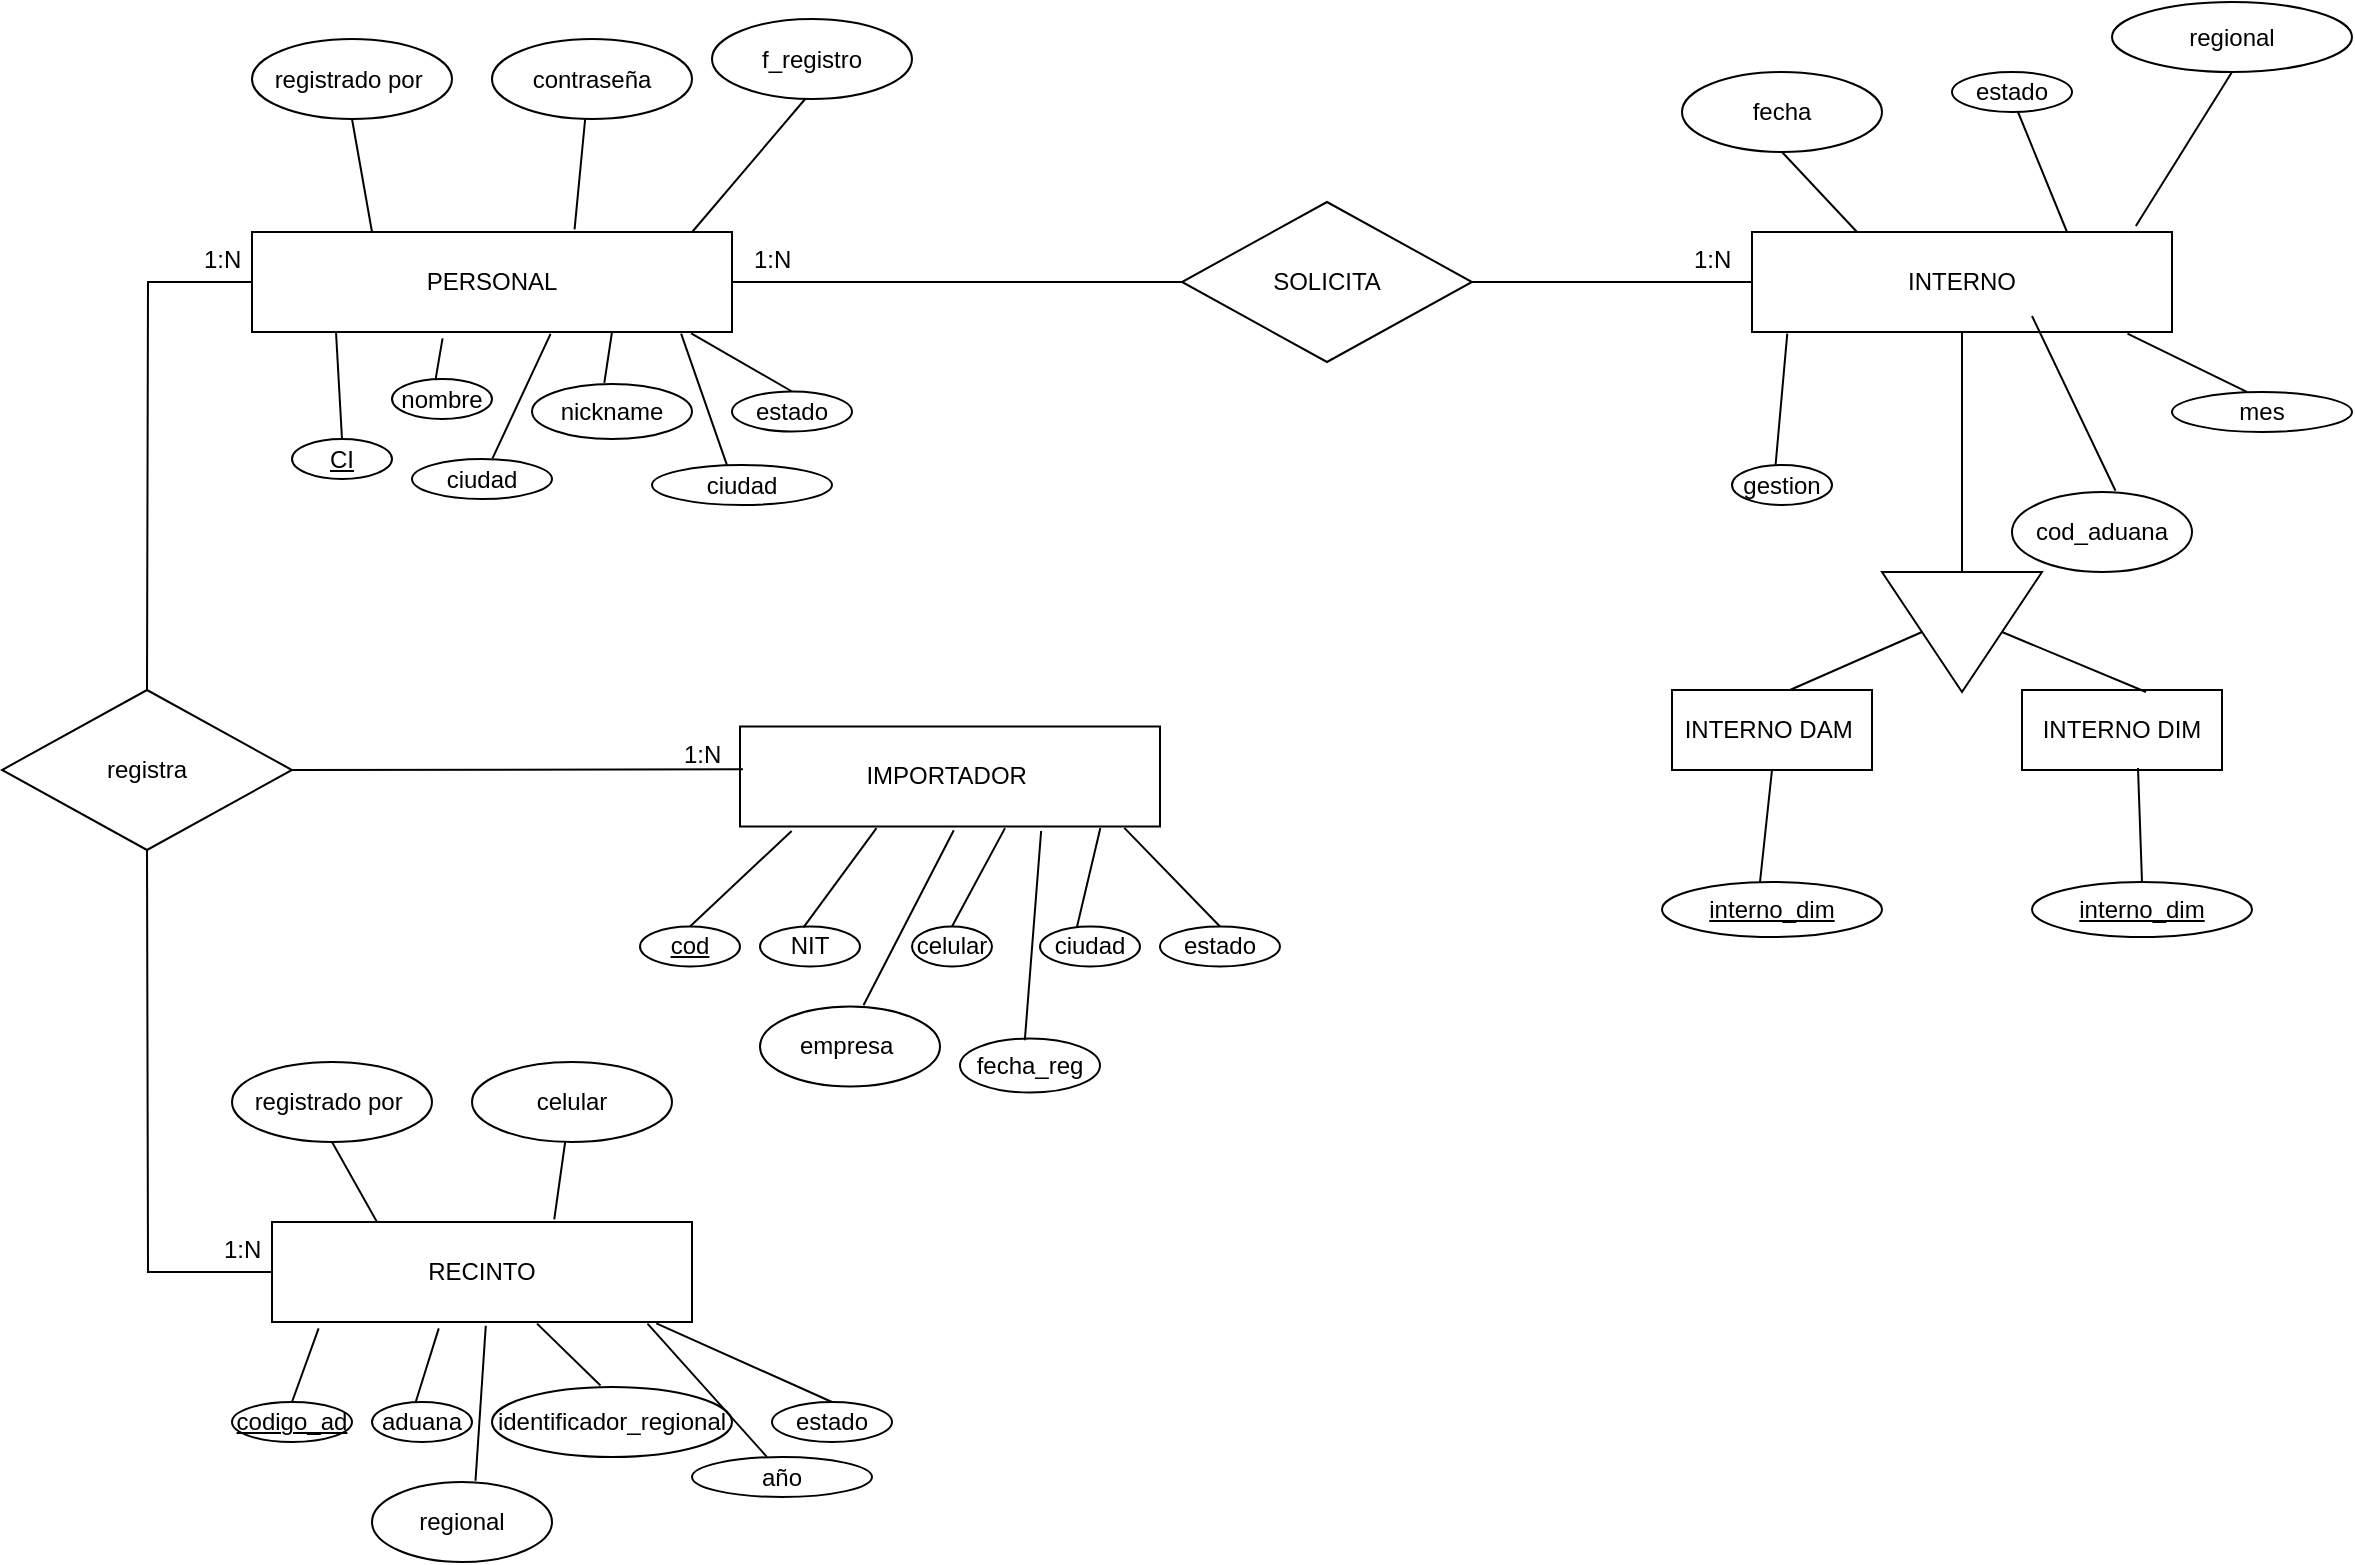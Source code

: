 <mxfile version="15.3.4" type="github">
  <diagram id="eF6zCIN66F8yAScpUu8c" name="Página-1">
    <mxGraphModel dx="2842" dy="896" grid="1" gridSize="10" guides="1" tooltips="1" connect="1" arrows="1" fold="1" page="1" pageScale="1" pageWidth="1169" pageHeight="827" math="0" shadow="0">
      <root>
        <mxCell id="0" />
        <mxCell id="1" parent="0" />
        <mxCell id="V5bInI9DAQoxp1icVXf5-1" value="PERSONAL" style="whiteSpace=wrap;html=1;align=center;hachureGap=4;pointerEvents=0;" parent="1" vertex="1">
          <mxGeometry x="70" y="145" width="240" height="50" as="geometry" />
        </mxCell>
        <mxCell id="V5bInI9DAQoxp1icVXf5-6" value="INTERNO DAM&amp;nbsp;" style="whiteSpace=wrap;html=1;align=center;hachureGap=4;pointerEvents=0;" parent="1" vertex="1">
          <mxGeometry x="780" y="374" width="100" height="40" as="geometry" />
        </mxCell>
        <mxCell id="V5bInI9DAQoxp1icVXf5-8" value="INTERNO DIM" style="whiteSpace=wrap;html=1;align=center;hachureGap=4;pointerEvents=0;" parent="1" vertex="1">
          <mxGeometry x="955" y="374" width="100" height="40" as="geometry" />
        </mxCell>
        <mxCell id="V5bInI9DAQoxp1icVXf5-10" value="SOLICITA" style="shape=rhombus;perimeter=rhombusPerimeter;whiteSpace=wrap;html=1;align=center;hachureGap=4;pointerEvents=0;" parent="1" vertex="1">
          <mxGeometry x="535" y="130" width="145" height="80" as="geometry" />
        </mxCell>
        <mxCell id="V5bInI9DAQoxp1icVXf5-14" value="" style="triangle;whiteSpace=wrap;html=1;hachureGap=4;pointerEvents=0;rotation=90;" parent="1" vertex="1">
          <mxGeometry x="895" y="305" width="60" height="80" as="geometry" />
        </mxCell>
        <mxCell id="eHHGy-pUTZd2FC8bIubL-1" value="CI" style="ellipse;whiteSpace=wrap;html=1;align=center;fontStyle=4;hachureGap=4;pointerEvents=0;" vertex="1" parent="1">
          <mxGeometry x="90" y="248.5" width="50" height="20" as="geometry" />
        </mxCell>
        <mxCell id="eHHGy-pUTZd2FC8bIubL-2" value="nombre" style="ellipse;whiteSpace=wrap;html=1;align=center;hachureGap=4;pointerEvents=0;" vertex="1" parent="1">
          <mxGeometry x="140" y="218.5" width="50" height="20" as="geometry" />
        </mxCell>
        <mxCell id="eHHGy-pUTZd2FC8bIubL-5" value="" style="endArrow=none;html=1;startSize=14;endSize=14;sourcePerimeterSpacing=8;targetPerimeterSpacing=8;exitX=0.5;exitY=0;exitDx=0;exitDy=0;entryX=0.175;entryY=1;entryDx=0;entryDy=0;entryPerimeter=0;" edge="1" parent="1" source="eHHGy-pUTZd2FC8bIubL-1" target="V5bInI9DAQoxp1icVXf5-1">
          <mxGeometry width="50" height="50" relative="1" as="geometry">
            <mxPoint x="120" y="208.5" as="sourcePoint" />
            <mxPoint x="130" y="190" as="targetPoint" />
          </mxGeometry>
        </mxCell>
        <mxCell id="eHHGy-pUTZd2FC8bIubL-6" value="nickname" style="ellipse;whiteSpace=wrap;html=1;align=center;hachureGap=4;pointerEvents=0;" vertex="1" parent="1">
          <mxGeometry x="210" y="221" width="80" height="27.5" as="geometry" />
        </mxCell>
        <mxCell id="eHHGy-pUTZd2FC8bIubL-9" value="estado" style="ellipse;whiteSpace=wrap;html=1;align=center;hachureGap=4;pointerEvents=0;" vertex="1" parent="1">
          <mxGeometry x="310" y="224.75" width="60" height="20" as="geometry" />
        </mxCell>
        <mxCell id="eHHGy-pUTZd2FC8bIubL-10" value="ciudad" style="ellipse;whiteSpace=wrap;html=1;align=center;hachureGap=4;pointerEvents=0;" vertex="1" parent="1">
          <mxGeometry x="150" y="258.5" width="70" height="20" as="geometry" />
        </mxCell>
        <mxCell id="eHHGy-pUTZd2FC8bIubL-11" value="ciudad" style="ellipse;whiteSpace=wrap;html=1;align=center;hachureGap=4;pointerEvents=0;" vertex="1" parent="1">
          <mxGeometry x="270" y="261.5" width="90" height="20" as="geometry" />
        </mxCell>
        <mxCell id="eHHGy-pUTZd2FC8bIubL-12" value="contraseña" style="ellipse;whiteSpace=wrap;html=1;align=center;hachureGap=4;pointerEvents=0;" vertex="1" parent="1">
          <mxGeometry x="190" y="48.5" width="100" height="40" as="geometry" />
        </mxCell>
        <mxCell id="eHHGy-pUTZd2FC8bIubL-13" value="registrado por&amp;nbsp;" style="ellipse;whiteSpace=wrap;html=1;align=center;hachureGap=4;pointerEvents=0;" vertex="1" parent="1">
          <mxGeometry x="70" y="48.5" width="100" height="40" as="geometry" />
        </mxCell>
        <mxCell id="eHHGy-pUTZd2FC8bIubL-16" value="" style="endArrow=none;html=1;startSize=14;endSize=14;sourcePerimeterSpacing=8;targetPerimeterSpacing=8;entryX=0.397;entryY=1.064;entryDx=0;entryDy=0;exitX=0.435;exitY=0.02;exitDx=0;exitDy=0;exitPerimeter=0;entryPerimeter=0;" edge="1" parent="1" source="eHHGy-pUTZd2FC8bIubL-2" target="V5bInI9DAQoxp1icVXf5-1">
          <mxGeometry width="50" height="50" relative="1" as="geometry">
            <mxPoint x="175" y="208.5" as="sourcePoint" />
            <mxPoint x="225" y="158.5" as="targetPoint" />
          </mxGeometry>
        </mxCell>
        <mxCell id="eHHGy-pUTZd2FC8bIubL-17" value="" style="endArrow=none;html=1;startSize=14;endSize=14;sourcePerimeterSpacing=8;targetPerimeterSpacing=8;entryX=0.75;entryY=1;entryDx=0;entryDy=0;exitX=0.452;exitY=-0.022;exitDx=0;exitDy=0;exitPerimeter=0;" edge="1" parent="1" source="eHHGy-pUTZd2FC8bIubL-6" target="V5bInI9DAQoxp1icVXf5-1">
          <mxGeometry width="50" height="50" relative="1" as="geometry">
            <mxPoint x="225" y="223.5" as="sourcePoint" />
            <mxPoint x="250" y="168.5" as="targetPoint" />
          </mxGeometry>
        </mxCell>
        <mxCell id="eHHGy-pUTZd2FC8bIubL-19" value="" style="endArrow=none;html=1;startSize=14;endSize=14;sourcePerimeterSpacing=8;targetPerimeterSpacing=8;entryX=0.915;entryY=1.014;entryDx=0;entryDy=0;entryPerimeter=0;exitX=0.5;exitY=0;exitDx=0;exitDy=0;" edge="1" parent="1" source="eHHGy-pUTZd2FC8bIubL-9" target="V5bInI9DAQoxp1icVXf5-1">
          <mxGeometry width="50" height="50" relative="1" as="geometry">
            <mxPoint x="320" y="218.5" as="sourcePoint" />
            <mxPoint x="291.6" y="159.2" as="targetPoint" />
          </mxGeometry>
        </mxCell>
        <mxCell id="eHHGy-pUTZd2FC8bIubL-20" value="" style="endArrow=none;html=1;startSize=14;endSize=14;sourcePerimeterSpacing=8;targetPerimeterSpacing=8;entryX=0.622;entryY=1.018;entryDx=0;entryDy=0;entryPerimeter=0;exitX=0.575;exitY=-0.015;exitDx=0;exitDy=0;exitPerimeter=0;" edge="1" parent="1" source="eHHGy-pUTZd2FC8bIubL-10" target="V5bInI9DAQoxp1icVXf5-1">
          <mxGeometry width="50" height="50" relative="1" as="geometry">
            <mxPoint x="186.85" y="258.5" as="sourcePoint" />
            <mxPoint x="220.0" y="188.78" as="targetPoint" />
          </mxGeometry>
        </mxCell>
        <mxCell id="eHHGy-pUTZd2FC8bIubL-22" value="" style="endArrow=none;html=1;startSize=14;endSize=14;sourcePerimeterSpacing=8;targetPerimeterSpacing=8;entryX=0.894;entryY=1.016;entryDx=0;entryDy=0;entryPerimeter=0;exitX=0.416;exitY=-0.004;exitDx=0;exitDy=0;exitPerimeter=0;" edge="1" parent="1" source="eHHGy-pUTZd2FC8bIubL-11" target="V5bInI9DAQoxp1icVXf5-1">
          <mxGeometry width="50" height="50" relative="1" as="geometry">
            <mxPoint x="340" y="268.5" as="sourcePoint" />
            <mxPoint x="373.15" y="198.78" as="targetPoint" />
          </mxGeometry>
        </mxCell>
        <mxCell id="eHHGy-pUTZd2FC8bIubL-23" value="" style="endArrow=none;html=1;startSize=14;endSize=14;sourcePerimeterSpacing=8;targetPerimeterSpacing=8;entryX=0.5;entryY=1;entryDx=0;entryDy=0;exitX=0.25;exitY=0;exitDx=0;exitDy=0;" edge="1" parent="1" source="V5bInI9DAQoxp1icVXf5-1" target="eHHGy-pUTZd2FC8bIubL-13">
          <mxGeometry width="50" height="50" relative="1" as="geometry">
            <mxPoint x="96.85" y="158.5" as="sourcePoint" />
            <mxPoint x="130.0" y="88.78" as="targetPoint" />
          </mxGeometry>
        </mxCell>
        <mxCell id="eHHGy-pUTZd2FC8bIubL-24" value="" style="endArrow=none;html=1;startSize=14;endSize=14;sourcePerimeterSpacing=8;targetPerimeterSpacing=8;entryX=0.858;entryY=1.014;entryDx=0;entryDy=0;entryPerimeter=0;exitX=0.672;exitY=-0.026;exitDx=0;exitDy=0;exitPerimeter=0;" edge="1" parent="1" source="V5bInI9DAQoxp1icVXf5-1">
          <mxGeometry width="50" height="50" relative="1" as="geometry">
            <mxPoint x="203.43" y="158.22" as="sourcePoint" />
            <mxPoint x="236.58" y="88.5" as="targetPoint" />
          </mxGeometry>
        </mxCell>
        <mxCell id="eHHGy-pUTZd2FC8bIubL-28" value="IMPORTADOR&amp;nbsp;" style="whiteSpace=wrap;html=1;align=center;hachureGap=4;pointerEvents=0;" vertex="1" parent="1">
          <mxGeometry x="314" y="392.25" width="210" height="50" as="geometry" />
        </mxCell>
        <mxCell id="eHHGy-pUTZd2FC8bIubL-29" value="cod" style="ellipse;whiteSpace=wrap;html=1;align=center;fontStyle=4;hachureGap=4;pointerEvents=0;" vertex="1" parent="1">
          <mxGeometry x="264" y="492.25" width="50" height="20" as="geometry" />
        </mxCell>
        <mxCell id="eHHGy-pUTZd2FC8bIubL-30" value="NIT" style="ellipse;whiteSpace=wrap;html=1;align=center;hachureGap=4;pointerEvents=0;" vertex="1" parent="1">
          <mxGeometry x="324" y="492.25" width="50" height="20" as="geometry" />
        </mxCell>
        <mxCell id="eHHGy-pUTZd2FC8bIubL-31" value="" style="endArrow=none;html=1;startSize=14;endSize=14;sourcePerimeterSpacing=8;targetPerimeterSpacing=8;exitX=0.5;exitY=0;exitDx=0;exitDy=0;entryX=0.123;entryY=1.045;entryDx=0;entryDy=0;entryPerimeter=0;" edge="1" parent="1" source="eHHGy-pUTZd2FC8bIubL-29" target="eHHGy-pUTZd2FC8bIubL-28">
          <mxGeometry width="50" height="50" relative="1" as="geometry">
            <mxPoint x="304" y="482.25" as="sourcePoint" />
            <mxPoint x="354" y="432.25" as="targetPoint" />
          </mxGeometry>
        </mxCell>
        <mxCell id="eHHGy-pUTZd2FC8bIubL-32" value="celular" style="ellipse;whiteSpace=wrap;html=1;align=center;hachureGap=4;pointerEvents=0;" vertex="1" parent="1">
          <mxGeometry x="400" y="492.25" width="40" height="20" as="geometry" />
        </mxCell>
        <mxCell id="eHHGy-pUTZd2FC8bIubL-33" value="ciudad" style="ellipse;whiteSpace=wrap;html=1;align=center;hachureGap=4;pointerEvents=0;" vertex="1" parent="1">
          <mxGeometry x="464" y="492.25" width="50" height="20" as="geometry" />
        </mxCell>
        <mxCell id="eHHGy-pUTZd2FC8bIubL-34" value="fecha_reg" style="ellipse;whiteSpace=wrap;html=1;align=center;hachureGap=4;pointerEvents=0;" vertex="1" parent="1">
          <mxGeometry x="424" y="548.25" width="70" height="27" as="geometry" />
        </mxCell>
        <mxCell id="eHHGy-pUTZd2FC8bIubL-35" value="estado" style="ellipse;whiteSpace=wrap;html=1;align=center;hachureGap=4;pointerEvents=0;" vertex="1" parent="1">
          <mxGeometry x="524" y="492.25" width="60" height="20" as="geometry" />
        </mxCell>
        <mxCell id="eHHGy-pUTZd2FC8bIubL-36" value="empresa&amp;nbsp;" style="ellipse;whiteSpace=wrap;html=1;align=center;hachureGap=4;pointerEvents=0;" vertex="1" parent="1">
          <mxGeometry x="324" y="532.25" width="90" height="40" as="geometry" />
        </mxCell>
        <mxCell id="eHHGy-pUTZd2FC8bIubL-38" value="" style="endArrow=none;html=1;startSize=14;endSize=14;sourcePerimeterSpacing=8;targetPerimeterSpacing=8;exitX=0.435;exitY=0.02;exitDx=0;exitDy=0;exitPerimeter=0;entryX=0.325;entryY=1.016;entryDx=0;entryDy=0;entryPerimeter=0;" edge="1" parent="1" source="eHHGy-pUTZd2FC8bIubL-30" target="eHHGy-pUTZd2FC8bIubL-28">
          <mxGeometry width="50" height="50" relative="1" as="geometry">
            <mxPoint x="359" y="482.25" as="sourcePoint" />
            <mxPoint x="409" y="432.25" as="targetPoint" />
          </mxGeometry>
        </mxCell>
        <mxCell id="eHHGy-pUTZd2FC8bIubL-39" value="" style="endArrow=none;html=1;startSize=14;endSize=14;sourcePerimeterSpacing=8;targetPerimeterSpacing=8;entryX=0.631;entryY=1.016;entryDx=0;entryDy=0;entryPerimeter=0;exitX=0.5;exitY=0;exitDx=0;exitDy=0;" edge="1" parent="1" target="eHHGy-pUTZd2FC8bIubL-28" source="eHHGy-pUTZd2FC8bIubL-32">
          <mxGeometry width="50" height="50" relative="1" as="geometry">
            <mxPoint x="409" y="497.25" as="sourcePoint" />
            <mxPoint x="434" y="442.25" as="targetPoint" />
          </mxGeometry>
        </mxCell>
        <mxCell id="eHHGy-pUTZd2FC8bIubL-40" value="" style="endArrow=none;html=1;startSize=14;endSize=14;sourcePerimeterSpacing=8;targetPerimeterSpacing=8;entryX=0.858;entryY=1.014;entryDx=0;entryDy=0;entryPerimeter=0;exitX=0.369;exitY=0.021;exitDx=0;exitDy=0;exitPerimeter=0;" edge="1" parent="1" source="eHHGy-pUTZd2FC8bIubL-33" target="eHHGy-pUTZd2FC8bIubL-28">
          <mxGeometry width="50" height="50" relative="1" as="geometry">
            <mxPoint x="424" y="491.25" as="sourcePoint" />
            <mxPoint x="386.03" y="432.25" as="targetPoint" />
          </mxGeometry>
        </mxCell>
        <mxCell id="eHHGy-pUTZd2FC8bIubL-41" value="" style="endArrow=none;html=1;startSize=14;endSize=14;sourcePerimeterSpacing=8;targetPerimeterSpacing=8;entryX=0.915;entryY=1.014;entryDx=0;entryDy=0;entryPerimeter=0;exitX=0.5;exitY=0;exitDx=0;exitDy=0;" edge="1" parent="1" source="eHHGy-pUTZd2FC8bIubL-35" target="eHHGy-pUTZd2FC8bIubL-28">
          <mxGeometry width="50" height="50" relative="1" as="geometry">
            <mxPoint x="504" y="492.25" as="sourcePoint" />
            <mxPoint x="475.6" y="432.95" as="targetPoint" />
          </mxGeometry>
        </mxCell>
        <mxCell id="eHHGy-pUTZd2FC8bIubL-42" value="" style="endArrow=none;html=1;startSize=14;endSize=14;sourcePerimeterSpacing=8;targetPerimeterSpacing=8;entryX=0.509;entryY=1.038;entryDx=0;entryDy=0;entryPerimeter=0;exitX=0.575;exitY=-0.015;exitDx=0;exitDy=0;exitPerimeter=0;" edge="1" parent="1" source="eHHGy-pUTZd2FC8bIubL-36" target="eHHGy-pUTZd2FC8bIubL-28">
          <mxGeometry width="50" height="50" relative="1" as="geometry">
            <mxPoint x="370.85" y="532.25" as="sourcePoint" />
            <mxPoint x="404.0" y="462.53" as="targetPoint" />
          </mxGeometry>
        </mxCell>
        <mxCell id="eHHGy-pUTZd2FC8bIubL-43" value="" style="endArrow=none;html=1;startSize=14;endSize=14;sourcePerimeterSpacing=8;targetPerimeterSpacing=8;entryX=0.717;entryY=1.045;entryDx=0;entryDy=0;entryPerimeter=0;exitX=0.463;exitY=0.032;exitDx=0;exitDy=0;exitPerimeter=0;" edge="1" parent="1" source="eHHGy-pUTZd2FC8bIubL-34" target="eHHGy-pUTZd2FC8bIubL-28">
          <mxGeometry width="50" height="50" relative="1" as="geometry">
            <mxPoint x="437.43" y="532.25" as="sourcePoint" />
            <mxPoint x="470.58" y="462.53" as="targetPoint" />
          </mxGeometry>
        </mxCell>
        <mxCell id="eHHGy-pUTZd2FC8bIubL-61" value="RECINTO" style="whiteSpace=wrap;html=1;align=center;hachureGap=4;pointerEvents=0;" vertex="1" parent="1">
          <mxGeometry x="80" y="640" width="210" height="50" as="geometry" />
        </mxCell>
        <mxCell id="eHHGy-pUTZd2FC8bIubL-62" value="codigo_ad" style="ellipse;whiteSpace=wrap;html=1;align=center;fontStyle=4;hachureGap=4;pointerEvents=0;" vertex="1" parent="1">
          <mxGeometry x="60" y="730" width="60" height="20" as="geometry" />
        </mxCell>
        <mxCell id="eHHGy-pUTZd2FC8bIubL-63" value="aduana" style="ellipse;whiteSpace=wrap;html=1;align=center;hachureGap=4;pointerEvents=0;" vertex="1" parent="1">
          <mxGeometry x="130" y="730" width="50" height="20" as="geometry" />
        </mxCell>
        <mxCell id="eHHGy-pUTZd2FC8bIubL-64" value="" style="endArrow=none;html=1;startSize=14;endSize=14;sourcePerimeterSpacing=8;targetPerimeterSpacing=8;exitX=0.5;exitY=0;exitDx=0;exitDy=0;entryX=0.111;entryY=1.064;entryDx=0;entryDy=0;entryPerimeter=0;" edge="1" parent="1" source="eHHGy-pUTZd2FC8bIubL-62" target="eHHGy-pUTZd2FC8bIubL-61">
          <mxGeometry width="50" height="50" relative="1" as="geometry">
            <mxPoint x="110" y="720" as="sourcePoint" />
            <mxPoint x="160" y="670" as="targetPoint" />
          </mxGeometry>
        </mxCell>
        <mxCell id="eHHGy-pUTZd2FC8bIubL-65" value="identificador_regional" style="ellipse;whiteSpace=wrap;html=1;align=center;hachureGap=4;pointerEvents=0;" vertex="1" parent="1">
          <mxGeometry x="190" y="722.5" width="120" height="35" as="geometry" />
        </mxCell>
        <mxCell id="eHHGy-pUTZd2FC8bIubL-66" value="estado" style="ellipse;whiteSpace=wrap;html=1;align=center;hachureGap=4;pointerEvents=0;" vertex="1" parent="1">
          <mxGeometry x="330" y="730" width="60" height="20" as="geometry" />
        </mxCell>
        <mxCell id="eHHGy-pUTZd2FC8bIubL-67" value="regional" style="ellipse;whiteSpace=wrap;html=1;align=center;hachureGap=4;pointerEvents=0;" vertex="1" parent="1">
          <mxGeometry x="130" y="770" width="90" height="40" as="geometry" />
        </mxCell>
        <mxCell id="eHHGy-pUTZd2FC8bIubL-68" value="año" style="ellipse;whiteSpace=wrap;html=1;align=center;hachureGap=4;pointerEvents=0;" vertex="1" parent="1">
          <mxGeometry x="290" y="757.5" width="90" height="20" as="geometry" />
        </mxCell>
        <mxCell id="eHHGy-pUTZd2FC8bIubL-69" value="celular" style="ellipse;whiteSpace=wrap;html=1;align=center;hachureGap=4;pointerEvents=0;" vertex="1" parent="1">
          <mxGeometry x="180" y="560" width="100" height="40" as="geometry" />
        </mxCell>
        <mxCell id="eHHGy-pUTZd2FC8bIubL-70" value="registrado por&amp;nbsp;" style="ellipse;whiteSpace=wrap;html=1;align=center;hachureGap=4;pointerEvents=0;" vertex="1" parent="1">
          <mxGeometry x="60" y="560" width="100" height="40" as="geometry" />
        </mxCell>
        <mxCell id="eHHGy-pUTZd2FC8bIubL-71" value="" style="endArrow=none;html=1;startSize=14;endSize=14;sourcePerimeterSpacing=8;targetPerimeterSpacing=8;entryX=0.397;entryY=1.064;entryDx=0;entryDy=0;exitX=0.435;exitY=0.02;exitDx=0;exitDy=0;exitPerimeter=0;entryPerimeter=0;" edge="1" parent="1" source="eHHGy-pUTZd2FC8bIubL-63" target="eHHGy-pUTZd2FC8bIubL-61">
          <mxGeometry width="50" height="50" relative="1" as="geometry">
            <mxPoint x="165" y="720" as="sourcePoint" />
            <mxPoint x="215" y="670" as="targetPoint" />
          </mxGeometry>
        </mxCell>
        <mxCell id="eHHGy-pUTZd2FC8bIubL-72" value="" style="endArrow=none;html=1;startSize=14;endSize=14;sourcePerimeterSpacing=8;targetPerimeterSpacing=8;entryX=0.631;entryY=1.016;entryDx=0;entryDy=0;entryPerimeter=0;exitX=0.452;exitY=-0.022;exitDx=0;exitDy=0;exitPerimeter=0;" edge="1" parent="1" source="eHHGy-pUTZd2FC8bIubL-65" target="eHHGy-pUTZd2FC8bIubL-61">
          <mxGeometry width="50" height="50" relative="1" as="geometry">
            <mxPoint x="215" y="735" as="sourcePoint" />
            <mxPoint x="240" y="680" as="targetPoint" />
          </mxGeometry>
        </mxCell>
        <mxCell id="eHHGy-pUTZd2FC8bIubL-73" value="" style="endArrow=none;html=1;startSize=14;endSize=14;sourcePerimeterSpacing=8;targetPerimeterSpacing=8;entryX=0.915;entryY=1.014;entryDx=0;entryDy=0;entryPerimeter=0;exitX=0.5;exitY=0;exitDx=0;exitDy=0;" edge="1" parent="1" source="eHHGy-pUTZd2FC8bIubL-66" target="eHHGy-pUTZd2FC8bIubL-61">
          <mxGeometry width="50" height="50" relative="1" as="geometry">
            <mxPoint x="310" y="730" as="sourcePoint" />
            <mxPoint x="281.6" y="670.7" as="targetPoint" />
          </mxGeometry>
        </mxCell>
        <mxCell id="eHHGy-pUTZd2FC8bIubL-74" value="" style="endArrow=none;html=1;startSize=14;endSize=14;sourcePerimeterSpacing=8;targetPerimeterSpacing=8;entryX=0.509;entryY=1.038;entryDx=0;entryDy=0;entryPerimeter=0;exitX=0.575;exitY=-0.015;exitDx=0;exitDy=0;exitPerimeter=0;" edge="1" parent="1" source="eHHGy-pUTZd2FC8bIubL-67" target="eHHGy-pUTZd2FC8bIubL-61">
          <mxGeometry width="50" height="50" relative="1" as="geometry">
            <mxPoint x="176.85" y="770" as="sourcePoint" />
            <mxPoint x="210.0" y="700.28" as="targetPoint" />
          </mxGeometry>
        </mxCell>
        <mxCell id="eHHGy-pUTZd2FC8bIubL-75" value="" style="endArrow=none;html=1;startSize=14;endSize=14;sourcePerimeterSpacing=8;targetPerimeterSpacing=8;entryX=0.894;entryY=1.016;entryDx=0;entryDy=0;entryPerimeter=0;exitX=0.416;exitY=-0.004;exitDx=0;exitDy=0;exitPerimeter=0;" edge="1" parent="1" source="eHHGy-pUTZd2FC8bIubL-68" target="eHHGy-pUTZd2FC8bIubL-61">
          <mxGeometry width="50" height="50" relative="1" as="geometry">
            <mxPoint x="330" y="780" as="sourcePoint" />
            <mxPoint x="363.15" y="710.28" as="targetPoint" />
          </mxGeometry>
        </mxCell>
        <mxCell id="eHHGy-pUTZd2FC8bIubL-76" value="" style="endArrow=none;html=1;startSize=14;endSize=14;sourcePerimeterSpacing=8;targetPerimeterSpacing=8;entryX=0.5;entryY=1;entryDx=0;entryDy=0;exitX=0.25;exitY=0;exitDx=0;exitDy=0;" edge="1" parent="1" source="eHHGy-pUTZd2FC8bIubL-61" target="eHHGy-pUTZd2FC8bIubL-70">
          <mxGeometry width="50" height="50" relative="1" as="geometry">
            <mxPoint x="86.85" y="670" as="sourcePoint" />
            <mxPoint x="120.0" y="600.28" as="targetPoint" />
          </mxGeometry>
        </mxCell>
        <mxCell id="eHHGy-pUTZd2FC8bIubL-77" value="" style="endArrow=none;html=1;startSize=14;endSize=14;sourcePerimeterSpacing=8;targetPerimeterSpacing=8;entryX=0.858;entryY=1.014;entryDx=0;entryDy=0;entryPerimeter=0;exitX=0.672;exitY=-0.026;exitDx=0;exitDy=0;exitPerimeter=0;" edge="1" parent="1" source="eHHGy-pUTZd2FC8bIubL-61">
          <mxGeometry width="50" height="50" relative="1" as="geometry">
            <mxPoint x="193.43" y="669.72" as="sourcePoint" />
            <mxPoint x="226.58" y="600" as="targetPoint" />
          </mxGeometry>
        </mxCell>
        <mxCell id="eHHGy-pUTZd2FC8bIubL-80" value="f_registro" style="ellipse;whiteSpace=wrap;html=1;align=center;hachureGap=4;pointerEvents=0;" vertex="1" parent="1">
          <mxGeometry x="300" y="38.5" width="100" height="40" as="geometry" />
        </mxCell>
        <mxCell id="eHHGy-pUTZd2FC8bIubL-81" value="" style="endArrow=none;html=1;startSize=14;endSize=14;sourcePerimeterSpacing=8;targetPerimeterSpacing=8;entryX=0.858;entryY=1.014;entryDx=0;entryDy=0;entryPerimeter=0;exitX=0.917;exitY=0;exitDx=0;exitDy=0;exitPerimeter=0;" edge="1" parent="1" source="V5bInI9DAQoxp1icVXf5-1">
          <mxGeometry width="50" height="50" relative="1" as="geometry">
            <mxPoint x="341.12" y="117.2" as="sourcePoint" />
            <mxPoint x="346.58" y="78.5" as="targetPoint" />
          </mxGeometry>
        </mxCell>
        <mxCell id="eHHGy-pUTZd2FC8bIubL-83" value="INTERNO" style="whiteSpace=wrap;html=1;align=center;hachureGap=4;pointerEvents=0;" vertex="1" parent="1">
          <mxGeometry x="820" y="145" width="210" height="50" as="geometry" />
        </mxCell>
        <mxCell id="eHHGy-pUTZd2FC8bIubL-85" value="gestion" style="ellipse;whiteSpace=wrap;html=1;align=center;hachureGap=4;pointerEvents=0;" vertex="1" parent="1">
          <mxGeometry x="810" y="261.5" width="50" height="20" as="geometry" />
        </mxCell>
        <mxCell id="eHHGy-pUTZd2FC8bIubL-86" value="" style="endArrow=none;html=1;startSize=14;endSize=14;sourcePerimeterSpacing=8;targetPerimeterSpacing=8;exitX=0.445;exitY=0.018;exitDx=0;exitDy=0;entryX=0.5;entryY=1;entryDx=0;entryDy=0;exitPerimeter=0;" edge="1" parent="1" source="eHHGy-pUTZd2FC8bIubL-122" target="V5bInI9DAQoxp1icVXf5-6">
          <mxGeometry width="50" height="50" relative="1" as="geometry">
            <mxPoint x="758.35" y="472.5" as="sourcePoint" />
            <mxPoint x="799.16" y="403.2" as="targetPoint" />
          </mxGeometry>
        </mxCell>
        <mxCell id="eHHGy-pUTZd2FC8bIubL-87" value="regional" style="ellipse;whiteSpace=wrap;html=1;align=center;hachureGap=4;pointerEvents=0;" vertex="1" parent="1">
          <mxGeometry x="1000" y="30" width="120" height="35" as="geometry" />
        </mxCell>
        <mxCell id="eHHGy-pUTZd2FC8bIubL-88" value="estado" style="ellipse;whiteSpace=wrap;html=1;align=center;hachureGap=4;pointerEvents=0;" vertex="1" parent="1">
          <mxGeometry x="920" y="65" width="60" height="20" as="geometry" />
        </mxCell>
        <mxCell id="eHHGy-pUTZd2FC8bIubL-89" value="cod_aduana" style="ellipse;whiteSpace=wrap;html=1;align=center;hachureGap=4;pointerEvents=0;" vertex="1" parent="1">
          <mxGeometry x="950" y="275" width="90" height="40" as="geometry" />
        </mxCell>
        <mxCell id="eHHGy-pUTZd2FC8bIubL-90" value="mes" style="ellipse;whiteSpace=wrap;html=1;align=center;hachureGap=4;pointerEvents=0;" vertex="1" parent="1">
          <mxGeometry x="1030" y="225" width="90" height="20" as="geometry" />
        </mxCell>
        <mxCell id="eHHGy-pUTZd2FC8bIubL-92" value="fecha" style="ellipse;whiteSpace=wrap;html=1;align=center;hachureGap=4;pointerEvents=0;" vertex="1" parent="1">
          <mxGeometry x="785" y="65" width="100" height="40" as="geometry" />
        </mxCell>
        <mxCell id="eHHGy-pUTZd2FC8bIubL-93" value="" style="endArrow=none;html=1;startSize=14;endSize=14;sourcePerimeterSpacing=8;targetPerimeterSpacing=8;exitX=0.435;exitY=0.02;exitDx=0;exitDy=0;exitPerimeter=0;entryX=0.084;entryY=1.017;entryDx=0;entryDy=0;entryPerimeter=0;" edge="1" parent="1" source="eHHGy-pUTZd2FC8bIubL-85" target="eHHGy-pUTZd2FC8bIubL-83">
          <mxGeometry width="50" height="50" relative="1" as="geometry">
            <mxPoint x="890" y="225" as="sourcePoint" />
            <mxPoint x="840" y="188" as="targetPoint" />
          </mxGeometry>
        </mxCell>
        <mxCell id="eHHGy-pUTZd2FC8bIubL-94" value="" style="endArrow=none;html=1;startSize=14;endSize=14;sourcePerimeterSpacing=8;targetPerimeterSpacing=8;exitX=0.5;exitY=1;exitDx=0;exitDy=0;entryX=0.914;entryY=-0.06;entryDx=0;entryDy=0;entryPerimeter=0;" edge="1" parent="1" source="eHHGy-pUTZd2FC8bIubL-87" target="eHHGy-pUTZd2FC8bIubL-83">
          <mxGeometry width="50" height="50" relative="1" as="geometry">
            <mxPoint x="940" y="240" as="sourcePoint" />
            <mxPoint x="990" y="195" as="targetPoint" />
          </mxGeometry>
        </mxCell>
        <mxCell id="eHHGy-pUTZd2FC8bIubL-95" value="" style="endArrow=none;html=1;startSize=14;endSize=14;sourcePerimeterSpacing=8;targetPerimeterSpacing=8;entryX=0.75;entryY=0;entryDx=0;entryDy=0;" edge="1" parent="1" target="eHHGy-pUTZd2FC8bIubL-83">
          <mxGeometry width="50" height="50" relative="1" as="geometry">
            <mxPoint x="953" y="85" as="sourcePoint" />
            <mxPoint x="1006.6" y="175.7" as="targetPoint" />
          </mxGeometry>
        </mxCell>
        <mxCell id="eHHGy-pUTZd2FC8bIubL-96" value="" style="endArrow=none;html=1;startSize=14;endSize=14;sourcePerimeterSpacing=8;targetPerimeterSpacing=8;exitX=0.575;exitY=-0.015;exitDx=0;exitDy=0;exitPerimeter=0;" edge="1" parent="1" source="eHHGy-pUTZd2FC8bIubL-89">
          <mxGeometry width="50" height="50" relative="1" as="geometry">
            <mxPoint x="901.85" y="275" as="sourcePoint" />
            <mxPoint x="960" y="187" as="targetPoint" />
          </mxGeometry>
        </mxCell>
        <mxCell id="eHHGy-pUTZd2FC8bIubL-97" value="" style="endArrow=none;html=1;startSize=14;endSize=14;sourcePerimeterSpacing=8;targetPerimeterSpacing=8;entryX=0.894;entryY=1.016;entryDx=0;entryDy=0;entryPerimeter=0;exitX=0.416;exitY=-0.004;exitDx=0;exitDy=0;exitPerimeter=0;" edge="1" parent="1" source="eHHGy-pUTZd2FC8bIubL-90" target="eHHGy-pUTZd2FC8bIubL-83">
          <mxGeometry width="50" height="50" relative="1" as="geometry">
            <mxPoint x="1055" y="285" as="sourcePoint" />
            <mxPoint x="1088.15" y="215.28" as="targetPoint" />
          </mxGeometry>
        </mxCell>
        <mxCell id="eHHGy-pUTZd2FC8bIubL-98" value="" style="endArrow=none;html=1;startSize=14;endSize=14;sourcePerimeterSpacing=8;targetPerimeterSpacing=8;entryX=0.5;entryY=1;entryDx=0;entryDy=0;exitX=0.25;exitY=0;exitDx=0;exitDy=0;" edge="1" parent="1" source="eHHGy-pUTZd2FC8bIubL-83" target="eHHGy-pUTZd2FC8bIubL-92">
          <mxGeometry width="50" height="50" relative="1" as="geometry">
            <mxPoint x="811.85" y="175" as="sourcePoint" />
            <mxPoint x="845.0" y="105.28" as="targetPoint" />
          </mxGeometry>
        </mxCell>
        <mxCell id="eHHGy-pUTZd2FC8bIubL-116" value="" style="endArrow=none;html=1;startSize=14;endSize=14;sourcePerimeterSpacing=8;targetPerimeterSpacing=8;entryX=0.5;entryY=0;entryDx=0;entryDy=0;exitX=0.62;exitY=0.025;exitDx=0;exitDy=0;exitPerimeter=0;" edge="1" parent="1" source="V5bInI9DAQoxp1icVXf5-8" target="V5bInI9DAQoxp1icVXf5-14">
          <mxGeometry width="50" height="50" relative="1" as="geometry">
            <mxPoint x="975" y="385" as="sourcePoint" />
            <mxPoint x="1025" y="335" as="targetPoint" />
          </mxGeometry>
        </mxCell>
        <mxCell id="eHHGy-pUTZd2FC8bIubL-118" value="" style="endArrow=none;html=1;startSize=14;endSize=14;sourcePerimeterSpacing=8;targetPerimeterSpacing=8;entryX=0.5;entryY=1;entryDx=0;entryDy=0;exitX=0;exitY=0.5;exitDx=0;exitDy=0;" edge="1" parent="1" source="V5bInI9DAQoxp1icVXf5-14" target="eHHGy-pUTZd2FC8bIubL-83">
          <mxGeometry width="50" height="50" relative="1" as="geometry">
            <mxPoint x="890" y="315" as="sourcePoint" />
            <mxPoint x="915" y="240" as="targetPoint" />
          </mxGeometry>
        </mxCell>
        <mxCell id="eHHGy-pUTZd2FC8bIubL-119" value="" style="endArrow=none;html=1;startSize=14;endSize=14;sourcePerimeterSpacing=8;targetPerimeterSpacing=8;exitX=0.59;exitY=0;exitDx=0;exitDy=0;exitPerimeter=0;entryX=0.5;entryY=1;entryDx=0;entryDy=0;" edge="1" parent="1" source="V5bInI9DAQoxp1icVXf5-6" target="V5bInI9DAQoxp1icVXf5-14">
          <mxGeometry width="50" height="50" relative="1" as="geometry">
            <mxPoint x="810" y="395" as="sourcePoint" />
            <mxPoint x="870" y="345" as="targetPoint" />
          </mxGeometry>
        </mxCell>
        <mxCell id="eHHGy-pUTZd2FC8bIubL-120" value="interno_dim" style="ellipse;whiteSpace=wrap;html=1;align=center;fontStyle=4;hachureGap=4;pointerEvents=0;" vertex="1" parent="1">
          <mxGeometry x="960" y="470" width="110" height="27.5" as="geometry" />
        </mxCell>
        <mxCell id="eHHGy-pUTZd2FC8bIubL-121" value="" style="endArrow=none;html=1;startSize=14;endSize=14;sourcePerimeterSpacing=8;targetPerimeterSpacing=8;exitX=0.5;exitY=0;exitDx=0;exitDy=0;entryX=0.58;entryY=0.975;entryDx=0;entryDy=0;entryPerimeter=0;" edge="1" parent="1" source="eHHGy-pUTZd2FC8bIubL-120" target="V5bInI9DAQoxp1icVXf5-8">
          <mxGeometry width="50" height="50" relative="1" as="geometry">
            <mxPoint x="1005" y="435" as="sourcePoint" />
            <mxPoint x="969.15" y="425" as="targetPoint" />
          </mxGeometry>
        </mxCell>
        <mxCell id="eHHGy-pUTZd2FC8bIubL-122" value="interno_dim" style="ellipse;whiteSpace=wrap;html=1;align=center;fontStyle=4;hachureGap=4;pointerEvents=0;" vertex="1" parent="1">
          <mxGeometry x="775" y="470" width="110" height="27.5" as="geometry" />
        </mxCell>
        <mxCell id="eHHGy-pUTZd2FC8bIubL-124" value="" style="endArrow=none;html=1;rounded=0;startSize=14;endSize=14;sourcePerimeterSpacing=8;targetPerimeterSpacing=8;exitX=1;exitY=0.5;exitDx=0;exitDy=0;entryX=0;entryY=0.5;entryDx=0;entryDy=0;" edge="1" parent="1" source="V5bInI9DAQoxp1icVXf5-1" target="V5bInI9DAQoxp1icVXf5-10">
          <mxGeometry relative="1" as="geometry">
            <mxPoint x="365" y="169.5" as="sourcePoint" />
            <mxPoint x="525" y="169.5" as="targetPoint" />
          </mxGeometry>
        </mxCell>
        <mxCell id="eHHGy-pUTZd2FC8bIubL-127" value="" style="endArrow=none;html=1;rounded=0;startSize=14;endSize=14;sourcePerimeterSpacing=8;targetPerimeterSpacing=8;exitX=1;exitY=0.5;exitDx=0;exitDy=0;entryX=0;entryY=0.5;entryDx=0;entryDy=0;" edge="1" parent="1" source="V5bInI9DAQoxp1icVXf5-10" target="eHHGy-pUTZd2FC8bIubL-83">
          <mxGeometry relative="1" as="geometry">
            <mxPoint x="685.0" y="169.76" as="sourcePoint" />
            <mxPoint x="750" y="170" as="targetPoint" />
          </mxGeometry>
        </mxCell>
        <mxCell id="eHHGy-pUTZd2FC8bIubL-128" value="registra" style="shape=rhombus;perimeter=rhombusPerimeter;whiteSpace=wrap;html=1;align=center;hachureGap=4;pointerEvents=0;" vertex="1" parent="1">
          <mxGeometry x="-55" y="374" width="145" height="80" as="geometry" />
        </mxCell>
        <mxCell id="eHHGy-pUTZd2FC8bIubL-129" value="" style="endArrow=none;html=1;rounded=0;startSize=14;endSize=14;sourcePerimeterSpacing=8;targetPerimeterSpacing=8;exitX=0.5;exitY=0;exitDx=0;exitDy=0;entryX=0;entryY=0.5;entryDx=0;entryDy=0;" edge="1" parent="1" source="eHHGy-pUTZd2FC8bIubL-128" target="V5bInI9DAQoxp1icVXf5-1">
          <mxGeometry relative="1" as="geometry">
            <mxPoint x="-10" y="350" as="sourcePoint" />
            <mxPoint x="18" y="180" as="targetPoint" />
            <Array as="points">
              <mxPoint x="18" y="170" />
            </Array>
          </mxGeometry>
        </mxCell>
        <mxCell id="eHHGy-pUTZd2FC8bIubL-130" value="" style="endArrow=none;html=1;rounded=0;startSize=14;endSize=14;sourcePerimeterSpacing=8;targetPerimeterSpacing=8;exitX=0.5;exitY=1;exitDx=0;exitDy=0;entryX=0;entryY=0.5;entryDx=0;entryDy=0;" edge="1" parent="1" source="eHHGy-pUTZd2FC8bIubL-128" target="eHHGy-pUTZd2FC8bIubL-61">
          <mxGeometry relative="1" as="geometry">
            <mxPoint x="20" y="457" as="sourcePoint" />
            <mxPoint x="50" y="557" as="targetPoint" />
            <Array as="points">
              <mxPoint x="18" y="665" />
            </Array>
          </mxGeometry>
        </mxCell>
        <mxCell id="eHHGy-pUTZd2FC8bIubL-131" value="" style="endArrow=none;html=1;rounded=0;startSize=14;endSize=14;sourcePerimeterSpacing=8;targetPerimeterSpacing=8;exitX=1;exitY=0.5;exitDx=0;exitDy=0;entryX=0.007;entryY=0.428;entryDx=0;entryDy=0;entryPerimeter=0;" edge="1" parent="1" source="eHHGy-pUTZd2FC8bIubL-128" target="eHHGy-pUTZd2FC8bIubL-28">
          <mxGeometry relative="1" as="geometry">
            <mxPoint x="95" y="414" as="sourcePoint" />
            <mxPoint x="255" y="414" as="targetPoint" />
          </mxGeometry>
        </mxCell>
        <mxCell id="eHHGy-pUTZd2FC8bIubL-132" value="1:N" style="text;strokeColor=none;fillColor=none;spacingLeft=4;spacingRight=4;overflow=hidden;rotatable=0;points=[[0,0.5],[1,0.5]];portConstraint=eastwest;fontSize=12;hachureGap=4;pointerEvents=0;" vertex="1" parent="1">
          <mxGeometry x="785" y="145" width="40" height="30" as="geometry" />
        </mxCell>
        <mxCell id="eHHGy-pUTZd2FC8bIubL-133" value="1:N" style="text;strokeColor=none;fillColor=none;spacingLeft=4;spacingRight=4;overflow=hidden;rotatable=0;points=[[0,0.5],[1,0.5]];portConstraint=eastwest;fontSize=12;hachureGap=4;pointerEvents=0;" vertex="1" parent="1">
          <mxGeometry x="315" y="145" width="40" height="30" as="geometry" />
        </mxCell>
        <mxCell id="eHHGy-pUTZd2FC8bIubL-134" value="1:N" style="text;strokeColor=none;fillColor=none;spacingLeft=4;spacingRight=4;overflow=hidden;rotatable=0;points=[[0,0.5],[1,0.5]];portConstraint=eastwest;fontSize=12;hachureGap=4;pointerEvents=0;" vertex="1" parent="1">
          <mxGeometry x="40" y="145" width="40" height="30" as="geometry" />
        </mxCell>
        <mxCell id="eHHGy-pUTZd2FC8bIubL-135" value="1:N" style="text;strokeColor=none;fillColor=none;spacingLeft=4;spacingRight=4;overflow=hidden;rotatable=0;points=[[0,0.5],[1,0.5]];portConstraint=eastwest;fontSize=12;hachureGap=4;pointerEvents=0;" vertex="1" parent="1">
          <mxGeometry x="280" y="392.25" width="40" height="30" as="geometry" />
        </mxCell>
        <mxCell id="eHHGy-pUTZd2FC8bIubL-136" value="1:N" style="text;strokeColor=none;fillColor=none;spacingLeft=4;spacingRight=4;overflow=hidden;rotatable=0;points=[[0,0.5],[1,0.5]];portConstraint=eastwest;fontSize=12;hachureGap=4;pointerEvents=0;" vertex="1" parent="1">
          <mxGeometry x="50" y="640" width="40" height="30" as="geometry" />
        </mxCell>
      </root>
    </mxGraphModel>
  </diagram>
</mxfile>
